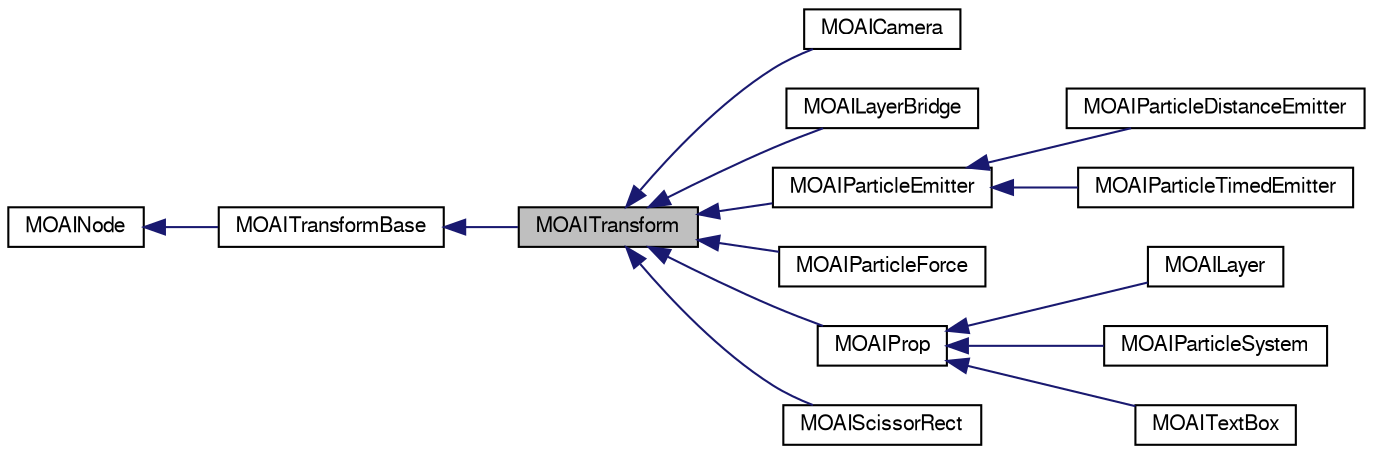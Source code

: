digraph G
{
  edge [fontname="FreeSans",fontsize="10",labelfontname="FreeSans",labelfontsize="10"];
  node [fontname="FreeSans",fontsize="10",shape=record];
  rankdir=LR;
  Node1 [label="MOAITransform",height=0.2,width=0.4,color="black", fillcolor="grey75", style="filled" fontcolor="black"];
  Node2 -> Node1 [dir=back,color="midnightblue",fontsize="10",style="solid",fontname="FreeSans"];
  Node2 [label="MOAITransformBase",height=0.2,width=0.4,color="black", fillcolor="white", style="filled",URL="$class_m_o_a_i_transform_base.html",tooltip="Base class for 2D affine transforms.   	&lt;table cellpadding=&quot;8&quot;&gt;&lt;tr&gt; &lt;td vert..."];
  Node3 -> Node2 [dir=back,color="midnightblue",fontsize="10",style="solid",fontname="FreeSans"];
  Node3 [label="MOAINode",height=0.2,width=0.4,color="black", fillcolor="white", style="filled",URL="$class_m_o_a_i_node.html",tooltip="Base for all attribute bearing Moai objects and dependency graph nodes."];
  Node1 -> Node4 [dir=back,color="midnightblue",fontsize="10",style="solid",fontname="FreeSans"];
  Node4 [label="MOAICamera",height=0.2,width=0.4,color="black", fillcolor="white", style="filled",URL="$class_m_o_a_i_camera.html",tooltip="Perspective or orthographic camera."];
  Node1 -> Node5 [dir=back,color="midnightblue",fontsize="10",style="solid",fontname="FreeSans"];
  Node5 [label="MOAILayerBridge",height=0.2,width=0.4,color="black", fillcolor="white", style="filled",URL="$class_m_o_a_i_layer_bridge.html",tooltip="2D transform for connecting transforms across scenes. Useful for HUD overlay items and map pins..."];
  Node1 -> Node6 [dir=back,color="midnightblue",fontsize="10",style="solid",fontname="FreeSans"];
  Node6 [label="MOAIParticleEmitter",height=0.2,width=0.4,color="black", fillcolor="white", style="filled",URL="$class_m_o_a_i_particle_emitter.html",tooltip="Particle emitter."];
  Node6 -> Node7 [dir=back,color="midnightblue",fontsize="10",style="solid",fontname="FreeSans"];
  Node7 [label="MOAIParticleDistanceEmitter",height=0.2,width=0.4,color="black", fillcolor="white", style="filled",URL="$class_m_o_a_i_particle_distance_emitter.html",tooltip="Particle emitter."];
  Node6 -> Node8 [dir=back,color="midnightblue",fontsize="10",style="solid",fontname="FreeSans"];
  Node8 [label="MOAIParticleTimedEmitter",height=0.2,width=0.4,color="black", fillcolor="white", style="filled",URL="$class_m_o_a_i_particle_timed_emitter.html",tooltip="Particle emitter."];
  Node1 -> Node9 [dir=back,color="midnightblue",fontsize="10",style="solid",fontname="FreeSans"];
  Node9 [label="MOAIParticleForce",height=0.2,width=0.4,color="black", fillcolor="white", style="filled",URL="$class_m_o_a_i_particle_force.html",tooltip="Particle force.   	&lt;table cellpadding=&quot;8&quot;&gt;&lt;tr&gt; &lt;td vertical-align=&quot;top&..."];
  Node1 -> Node10 [dir=back,color="midnightblue",fontsize="10",style="solid",fontname="FreeSans"];
  Node10 [label="MOAIProp",height=0.2,width=0.4,color="black", fillcolor="white", style="filled",URL="$class_m_o_a_i_prop.html",tooltip="Base class for props.   	&lt;table cellpadding=&quot;8&quot;&gt;&lt;tr&gt; &lt;td vertical-align=&quo..."];
  Node10 -> Node11 [dir=back,color="midnightblue",fontsize="10",style="solid",fontname="FreeSans"];
  Node11 [label="MOAILayer",height=0.2,width=0.4,color="black", fillcolor="white", style="filled",URL="$class_m_o_a_i_layer.html",tooltip="Scene controls class.   	&lt;table cellpadding=&quot;8&quot;&gt;&lt;tr&gt; &lt;td vertical-align=&quo..."];
  Node10 -> Node12 [dir=back,color="midnightblue",fontsize="10",style="solid",fontname="FreeSans"];
  Node12 [label="MOAIParticleSystem",height=0.2,width=0.4,color="black", fillcolor="white", style="filled",URL="$class_m_o_a_i_particle_system.html",tooltip="Particle system."];
  Node10 -> Node13 [dir=back,color="midnightblue",fontsize="10",style="solid",fontname="FreeSans"];
  Node13 [label="MOAITextBox",height=0.2,width=0.4,color="black", fillcolor="white", style="filled",URL="$class_m_o_a_i_text_box.html"];
  Node1 -> Node14 [dir=back,color="midnightblue",fontsize="10",style="solid",fontname="FreeSans"];
  Node14 [label="MOAIScissorRect",height=0.2,width=0.4,color="black", fillcolor="white", style="filled",URL="$class_m_o_a_i_scissor_rect.html",tooltip="Class for clipping props when drawing."];
}
